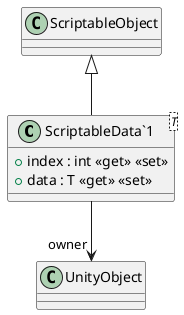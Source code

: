 @startuml
class "ScriptableData`1"<T> {
    + index : int <<get>> <<set>>
    + data : T <<get>> <<set>>
}
ScriptableObject <|-- "ScriptableData`1"
"ScriptableData`1" --> "owner" UnityObject
@enduml
